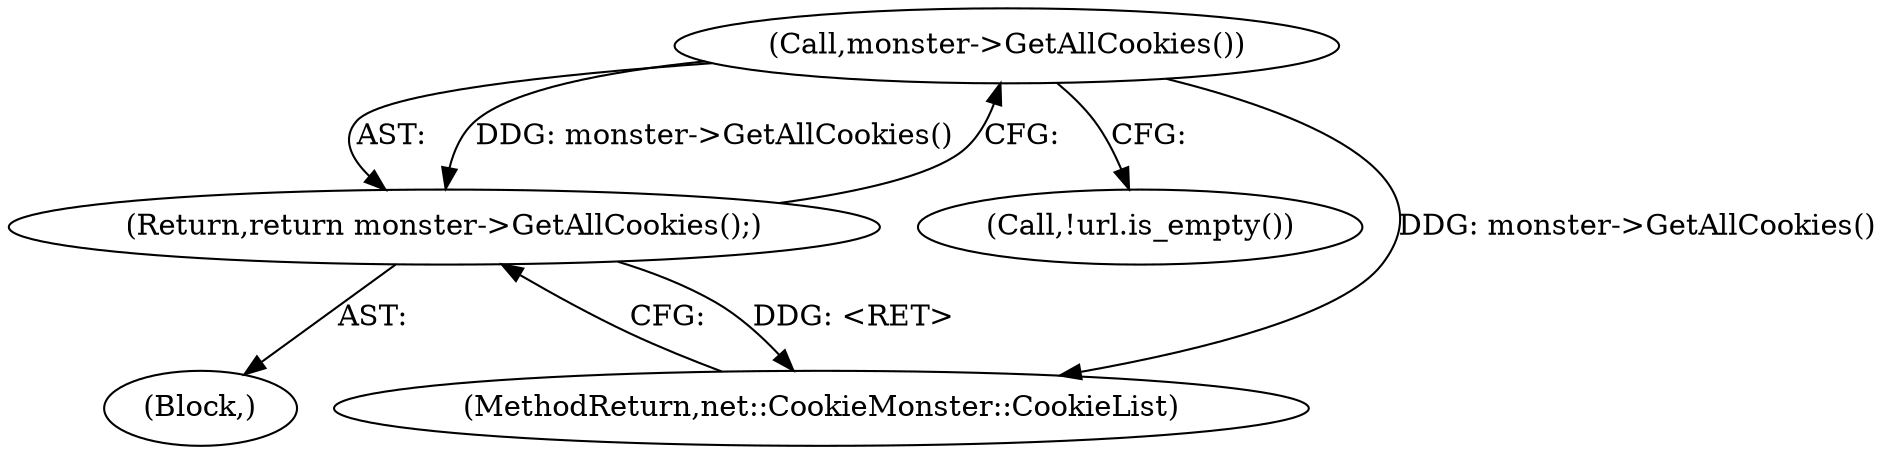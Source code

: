 digraph "1_Chrome_b7e899141194fa27d55a990e38ae8bdcc5183a90_6@del" {
"1000122" [label="(Call,monster->GetAllCookies())"];
"1000121" [label="(Return,return monster->GetAllCookies();)"];
"1000121" [label="(Return,return monster->GetAllCookies();)"];
"1000111" [label="(Call,!url.is_empty())"];
"1000123" [label="(MethodReturn,net::CookieMonster::CookieList)"];
"1000120" [label="(Block,)"];
"1000122" [label="(Call,monster->GetAllCookies())"];
"1000122" -> "1000121"  [label="AST: "];
"1000122" -> "1000111"  [label="CFG: "];
"1000121" -> "1000122"  [label="CFG: "];
"1000122" -> "1000123"  [label="DDG: monster->GetAllCookies()"];
"1000122" -> "1000121"  [label="DDG: monster->GetAllCookies()"];
"1000121" -> "1000120"  [label="AST: "];
"1000123" -> "1000121"  [label="CFG: "];
"1000121" -> "1000123"  [label="DDG: <RET>"];
}
